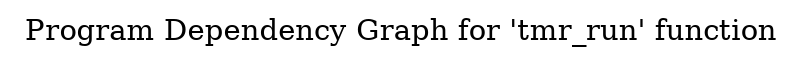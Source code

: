 digraph "Program Dependency Graph for 'tmr_run' function" {
	label="Program Dependency Graph for 'tmr_run' function";

}
